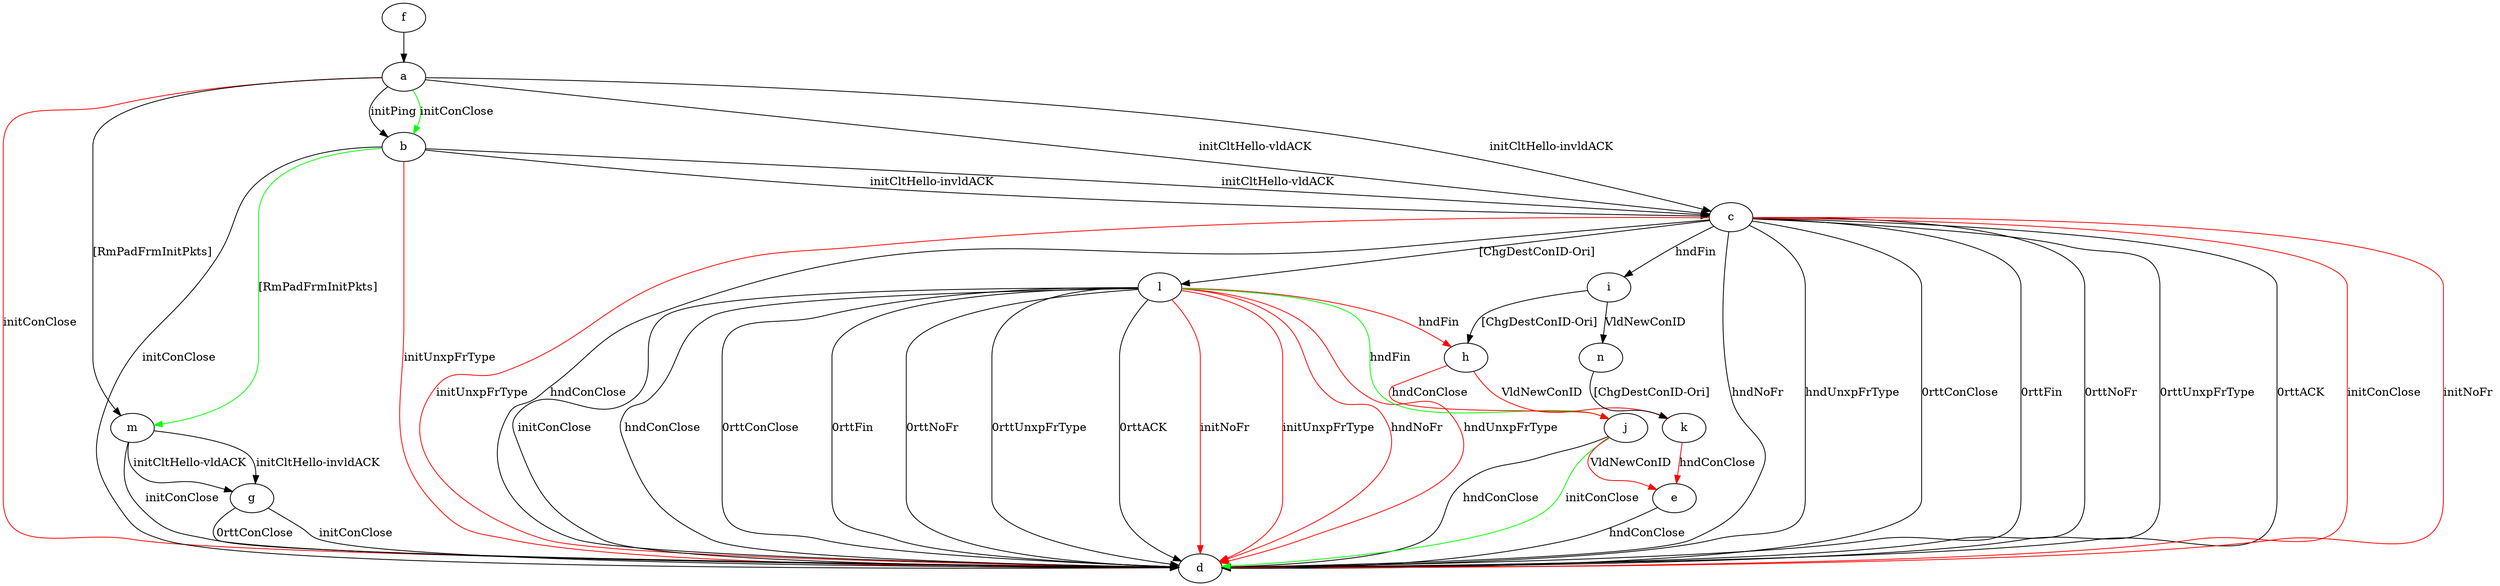 digraph "" {
	a -> b	[key=0,
		label="initPing "];
	a -> b	[key=1,
		color=green,
		label="initConClose "];
	a -> c	[key=0,
		label="initCltHello-vldACK "];
	a -> c	[key=1,
		label="initCltHello-invldACK "];
	a -> d	[key=0,
		color=red,
		label="initConClose "];
	a -> m	[key=0,
		label="[RmPadFrmInitPkts] "];
	b -> c	[key=0,
		label="initCltHello-vldACK "];
	b -> c	[key=1,
		label="initCltHello-invldACK "];
	b -> d	[key=0,
		label="initConClose "];
	b -> d	[key=1,
		color=red,
		label="initUnxpFrType "];
	b -> m	[key=0,
		color=green,
		label="[RmPadFrmInitPkts] "];
	c -> d	[key=0,
		label="hndConClose "];
	c -> d	[key=1,
		label="hndNoFr "];
	c -> d	[key=2,
		label="hndUnxpFrType "];
	c -> d	[key=3,
		label="0rttConClose "];
	c -> d	[key=4,
		label="0rttFin "];
	c -> d	[key=5,
		label="0rttNoFr "];
	c -> d	[key=6,
		label="0rttUnxpFrType "];
	c -> d	[key=7,
		label="0rttACK "];
	c -> d	[key=8,
		color=red,
		label="initConClose "];
	c -> d	[key=9,
		color=red,
		label="initNoFr "];
	c -> d	[key=10,
		color=red,
		label="initUnxpFrType "];
	c -> i	[key=0,
		label="hndFin "];
	c -> l	[key=0,
		label="[ChgDestConID-Ori] "];
	e -> d	[key=0,
		label="hndConClose "];
	f -> a	[key=0];
	g -> d	[key=0,
		label="initConClose "];
	g -> d	[key=1,
		label="0rttConClose "];
	h -> j	[key=0,
		color=red,
		label="hndConClose "];
	h -> k	[key=0,
		color=red,
		label="VldNewConID "];
	i -> h	[key=0,
		label="[ChgDestConID-Ori] "];
	i -> n	[key=0,
		label="VldNewConID "];
	j -> d	[key=0,
		label="hndConClose "];
	j -> d	[key=1,
		color=green,
		label="initConClose "];
	j -> e	[key=0,
		color=red,
		label="VldNewConID "];
	k -> e	[key=0,
		color=red,
		label="hndConClose "];
	l -> d	[key=0,
		label="initConClose "];
	l -> d	[key=1,
		label="hndConClose "];
	l -> d	[key=2,
		label="0rttConClose "];
	l -> d	[key=3,
		label="0rttFin "];
	l -> d	[key=4,
		label="0rttNoFr "];
	l -> d	[key=5,
		label="0rttUnxpFrType "];
	l -> d	[key=6,
		label="0rttACK "];
	l -> d	[key=7,
		color=red,
		label="initNoFr "];
	l -> d	[key=8,
		color=red,
		label="initUnxpFrType "];
	l -> d	[key=9,
		color=red,
		label="hndNoFr "];
	l -> d	[key=10,
		color=red,
		label="hndUnxpFrType "];
	l -> h	[key=0,
		color=red,
		label="hndFin "];
	l -> j	[key=0,
		color=green,
		label="hndFin "];
	m -> d	[key=0,
		label="initConClose "];
	m -> g	[key=0,
		label="initCltHello-vldACK "];
	m -> g	[key=1,
		label="initCltHello-invldACK "];
	n -> k	[key=0,
		label="[ChgDestConID-Ori] "];
}
